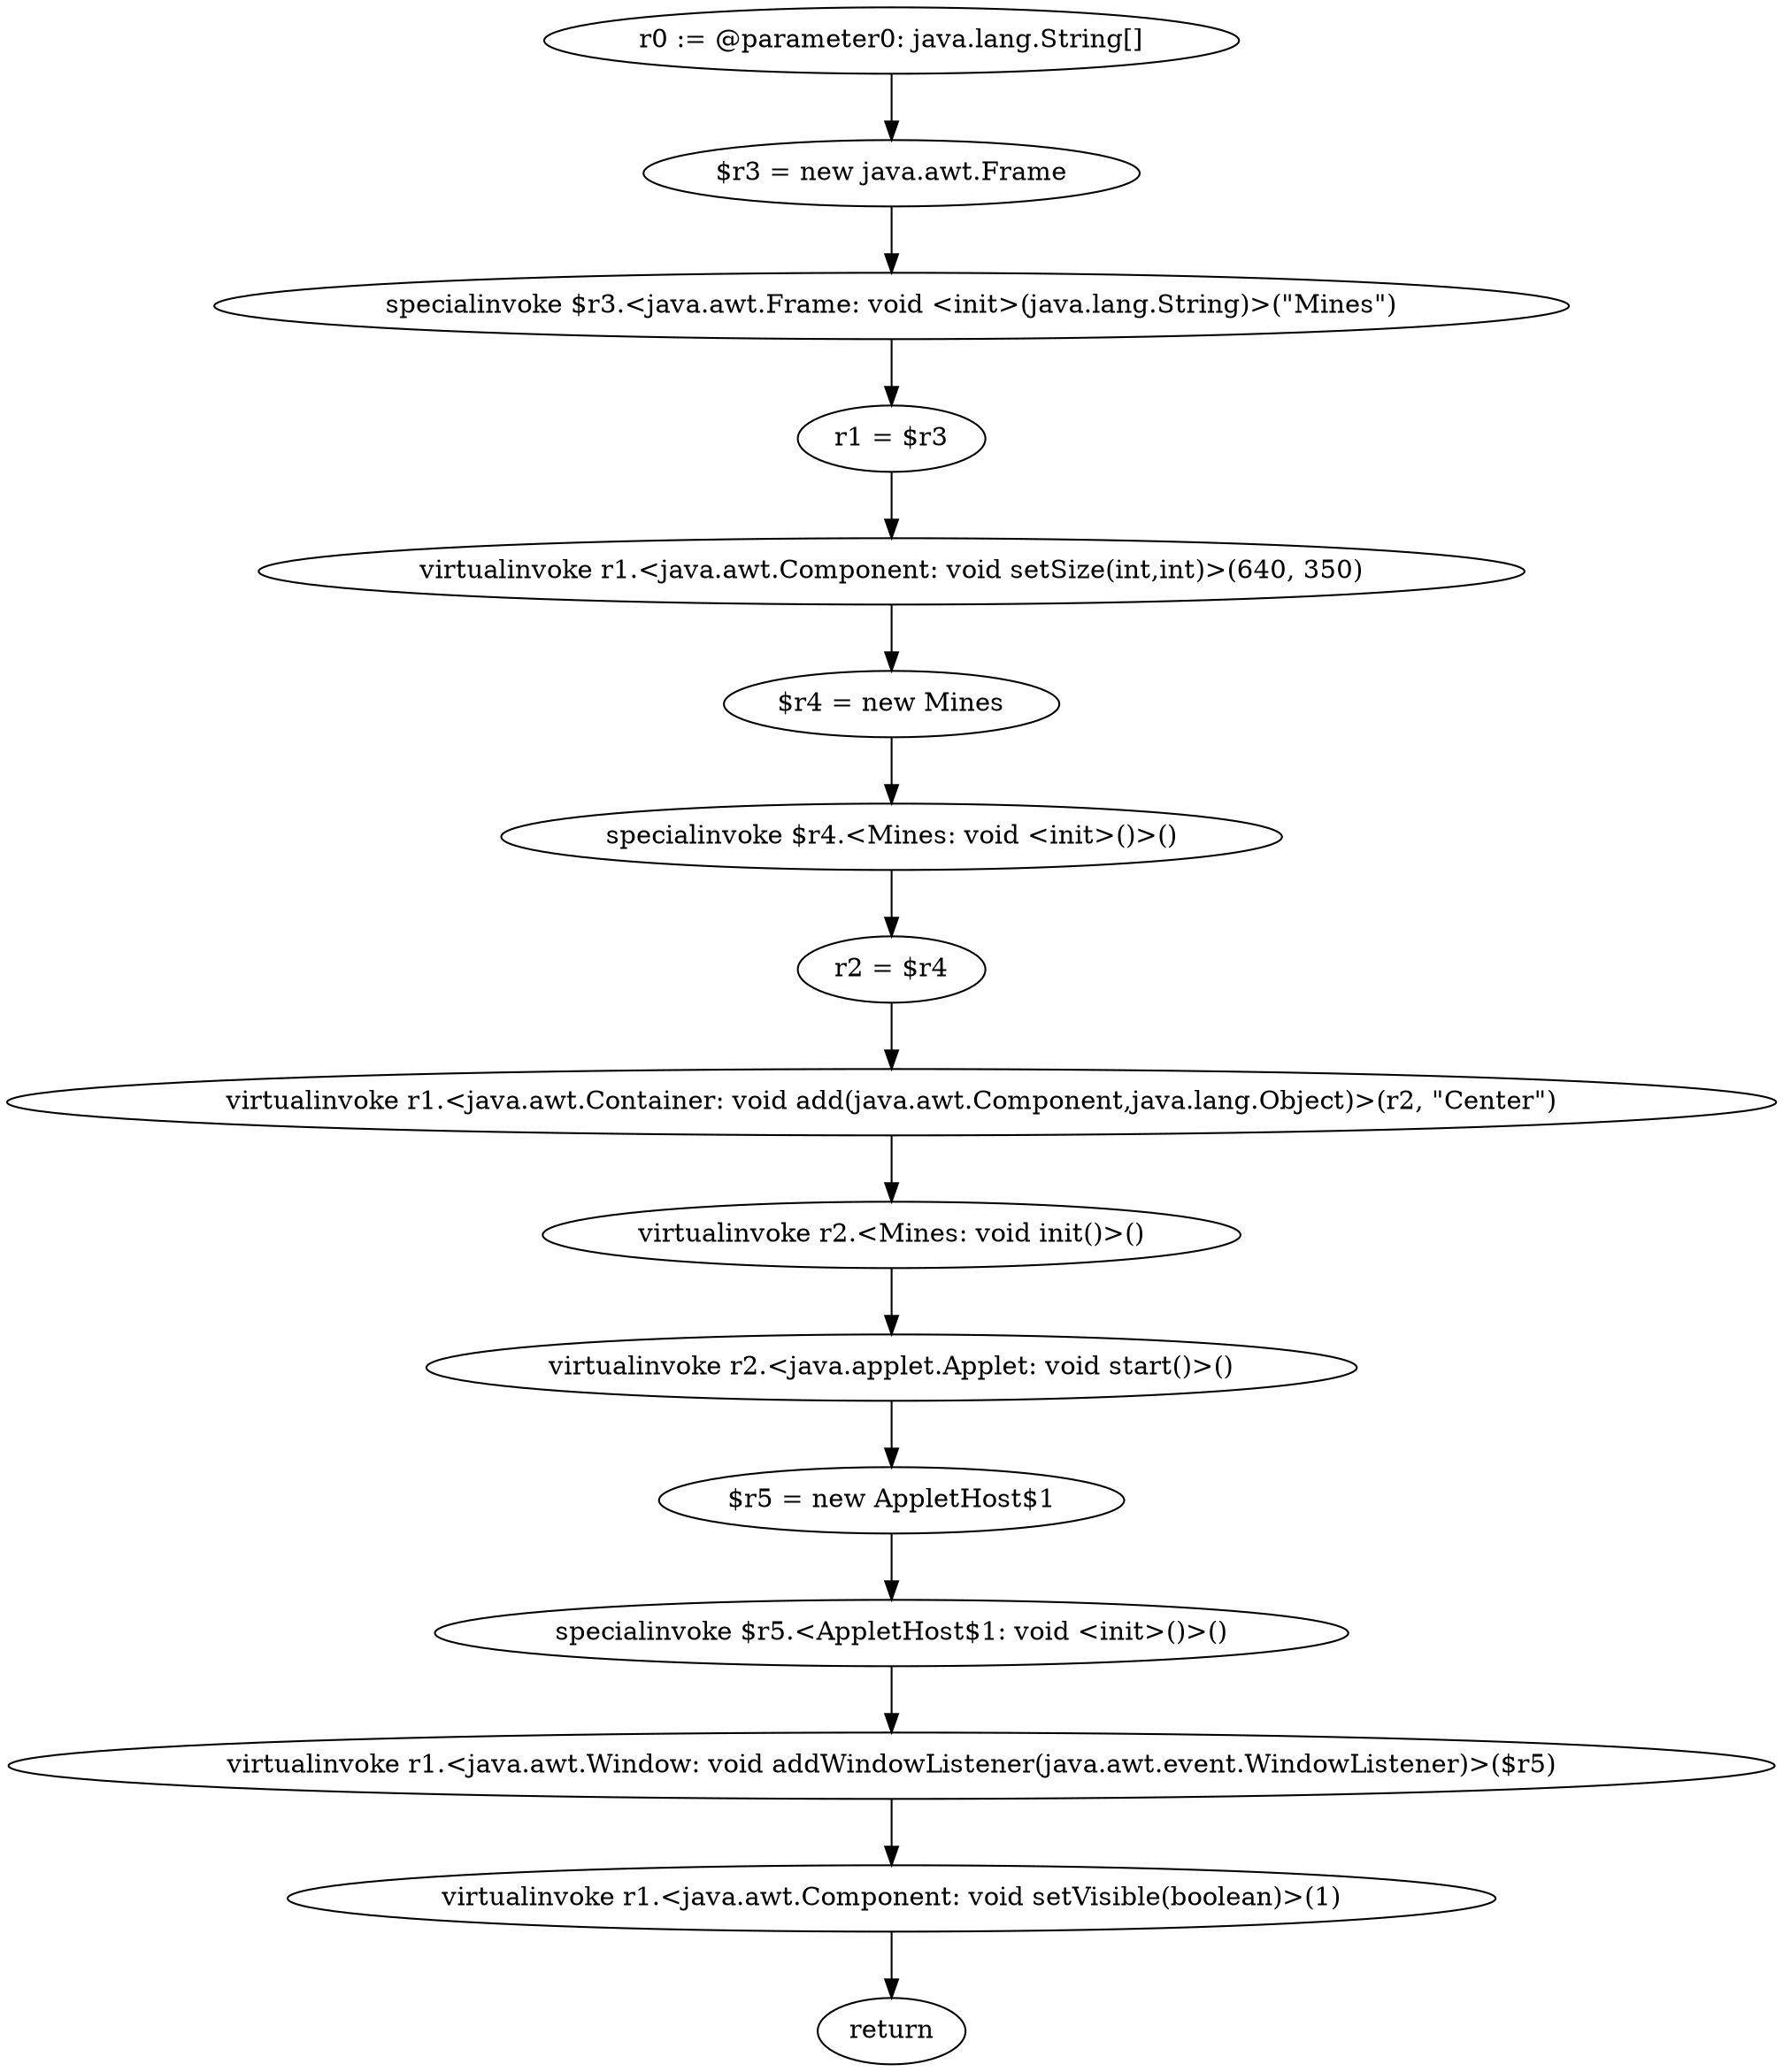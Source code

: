 digraph "" {
    "r0 := @parameter0: java.lang.String[]"
    "$r3 = new java.awt.Frame"
    "r0 := @parameter0: java.lang.String[]"->"$r3 = new java.awt.Frame";
    "specialinvoke $r3.<java.awt.Frame: void <init>(java.lang.String)>(\"Mines\")"
    "$r3 = new java.awt.Frame"->"specialinvoke $r3.<java.awt.Frame: void <init>(java.lang.String)>(\"Mines\")";
    "r1 = $r3"
    "specialinvoke $r3.<java.awt.Frame: void <init>(java.lang.String)>(\"Mines\")"->"r1 = $r3";
    "virtualinvoke r1.<java.awt.Component: void setSize(int,int)>(640, 350)"
    "r1 = $r3"->"virtualinvoke r1.<java.awt.Component: void setSize(int,int)>(640, 350)";
    "$r4 = new Mines"
    "virtualinvoke r1.<java.awt.Component: void setSize(int,int)>(640, 350)"->"$r4 = new Mines";
    "specialinvoke $r4.<Mines: void <init>()>()"
    "$r4 = new Mines"->"specialinvoke $r4.<Mines: void <init>()>()";
    "r2 = $r4"
    "specialinvoke $r4.<Mines: void <init>()>()"->"r2 = $r4";
    "virtualinvoke r1.<java.awt.Container: void add(java.awt.Component,java.lang.Object)>(r2, \"Center\")"
    "r2 = $r4"->"virtualinvoke r1.<java.awt.Container: void add(java.awt.Component,java.lang.Object)>(r2, \"Center\")";
    "virtualinvoke r2.<Mines: void init()>()"
    "virtualinvoke r1.<java.awt.Container: void add(java.awt.Component,java.lang.Object)>(r2, \"Center\")"->"virtualinvoke r2.<Mines: void init()>()";
    "virtualinvoke r2.<java.applet.Applet: void start()>()"
    "virtualinvoke r2.<Mines: void init()>()"->"virtualinvoke r2.<java.applet.Applet: void start()>()";
    "$r5 = new AppletHost$1"
    "virtualinvoke r2.<java.applet.Applet: void start()>()"->"$r5 = new AppletHost$1";
    "specialinvoke $r5.<AppletHost$1: void <init>()>()"
    "$r5 = new AppletHost$1"->"specialinvoke $r5.<AppletHost$1: void <init>()>()";
    "virtualinvoke r1.<java.awt.Window: void addWindowListener(java.awt.event.WindowListener)>($r5)"
    "specialinvoke $r5.<AppletHost$1: void <init>()>()"->"virtualinvoke r1.<java.awt.Window: void addWindowListener(java.awt.event.WindowListener)>($r5)";
    "virtualinvoke r1.<java.awt.Component: void setVisible(boolean)>(1)"
    "virtualinvoke r1.<java.awt.Window: void addWindowListener(java.awt.event.WindowListener)>($r5)"->"virtualinvoke r1.<java.awt.Component: void setVisible(boolean)>(1)";
    "return"
    "virtualinvoke r1.<java.awt.Component: void setVisible(boolean)>(1)"->"return";
}
